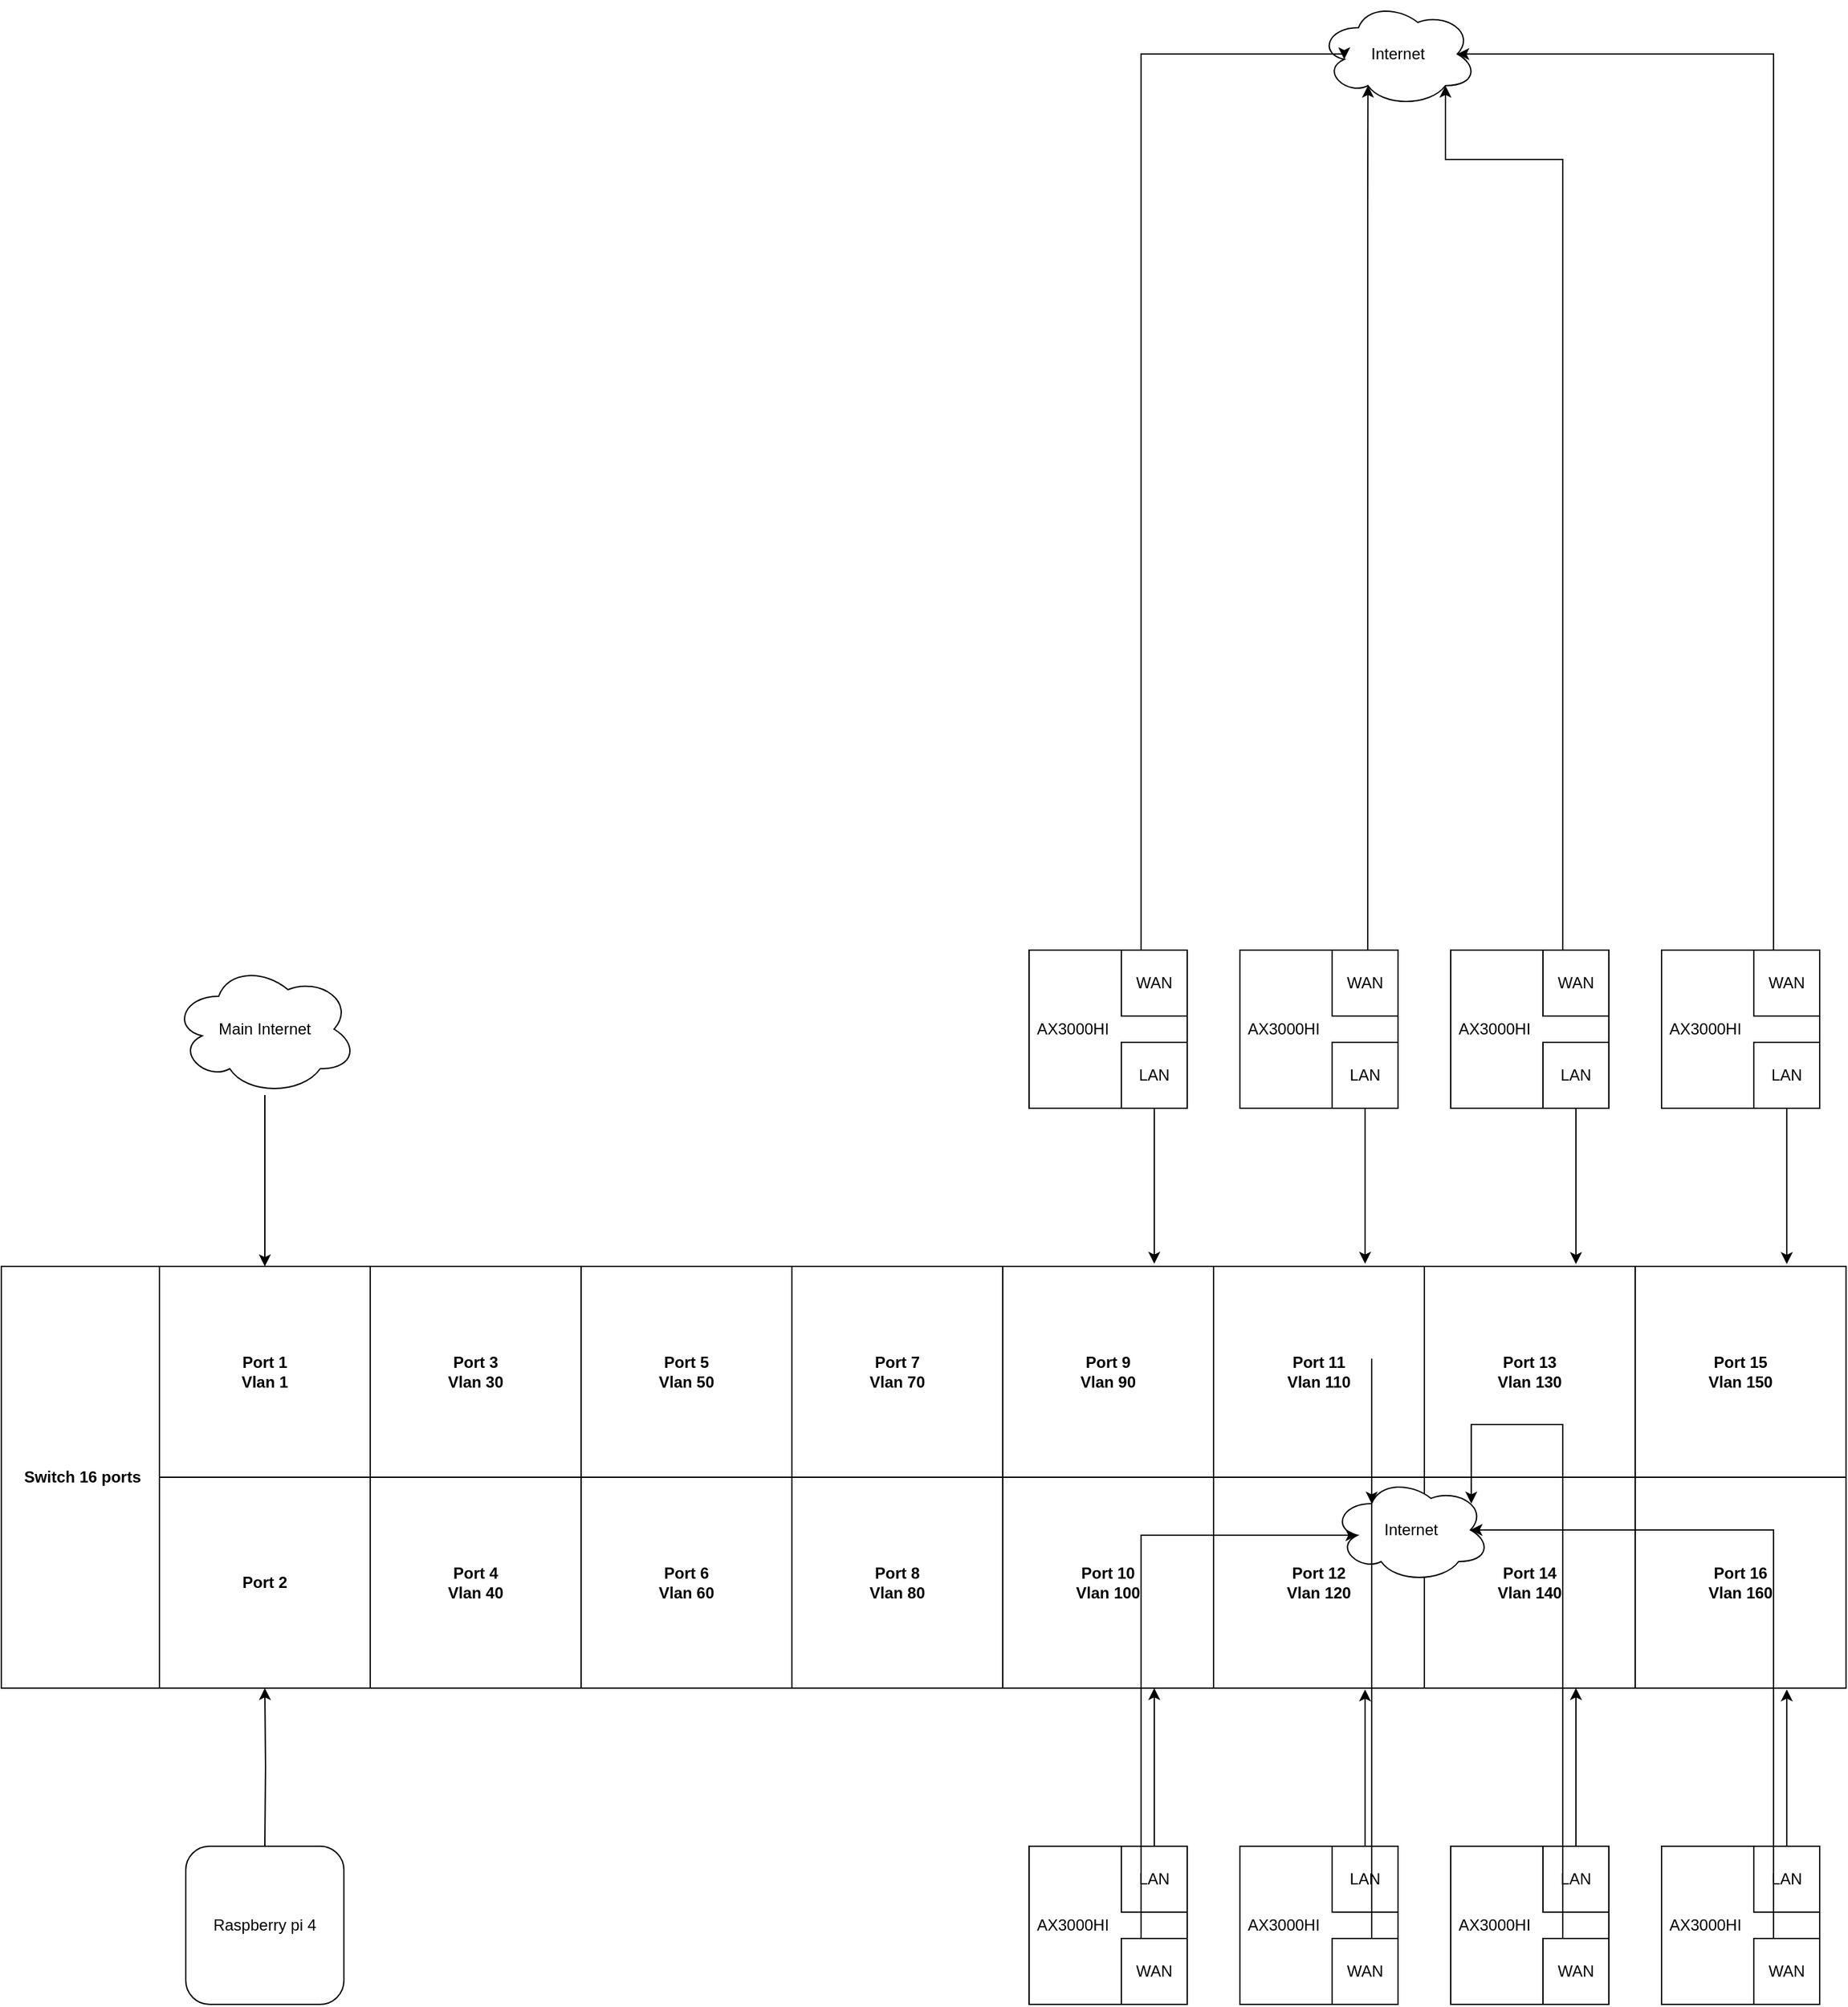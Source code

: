 <mxfile version="24.7.17">
  <diagram name="Page-1" id="Pustb5GKsU62MvkAhm4x">
    <mxGraphModel dx="2587" dy="2399" grid="1" gridSize="10" guides="1" tooltips="1" connect="1" arrows="1" fold="1" page="1" pageScale="1" pageWidth="827" pageHeight="1169" math="0" shadow="0">
      <root>
        <mxCell id="0" />
        <mxCell id="1" parent="0" />
        <mxCell id="XB9vf3TUTmff6KcdeBLE-42" value="&lt;div&gt;Port 2&lt;/div&gt;" style="whiteSpace=wrap;html=1;aspect=fixed;fontStyle=1" vertex="1" parent="1">
          <mxGeometry x="250" y="520" width="160" height="160" as="geometry" />
        </mxCell>
        <mxCell id="XB9vf3TUTmff6KcdeBLE-43" value="&lt;div&gt;Port 4&lt;/div&gt;&lt;div&gt;Vlan 40&lt;br&gt;&lt;/div&gt;" style="whiteSpace=wrap;html=1;aspect=fixed;fontStyle=1" vertex="1" parent="1">
          <mxGeometry x="410" y="520" width="160" height="160" as="geometry" />
        </mxCell>
        <mxCell id="XB9vf3TUTmff6KcdeBLE-44" value="&lt;div&gt;Port 6&lt;/div&gt;&lt;div&gt;Vlan 60&lt;br&gt;&lt;/div&gt;" style="whiteSpace=wrap;html=1;aspect=fixed;fontStyle=1" vertex="1" parent="1">
          <mxGeometry x="570" y="520" width="160" height="160" as="geometry" />
        </mxCell>
        <mxCell id="XB9vf3TUTmff6KcdeBLE-45" value="&lt;div&gt;Port 8&lt;/div&gt;&lt;div&gt;Vlan 80&lt;br&gt;&lt;/div&gt;" style="whiteSpace=wrap;html=1;aspect=fixed;fontStyle=1" vertex="1" parent="1">
          <mxGeometry x="730" y="520" width="160" height="160" as="geometry" />
        </mxCell>
        <mxCell id="XB9vf3TUTmff6KcdeBLE-46" value="&lt;div&gt;Port 10&lt;/div&gt;&lt;div&gt;Vlan 100&lt;br&gt;&lt;/div&gt;" style="whiteSpace=wrap;html=1;aspect=fixed;fontStyle=1" vertex="1" parent="1">
          <mxGeometry x="890" y="520" width="160" height="160" as="geometry" />
        </mxCell>
        <mxCell id="XB9vf3TUTmff6KcdeBLE-47" value="&lt;div&gt;Port 12&lt;/div&gt;&lt;div&gt;Vlan 120&lt;br&gt;&lt;/div&gt;" style="whiteSpace=wrap;html=1;aspect=fixed;fontStyle=1" vertex="1" parent="1">
          <mxGeometry x="1050" y="520" width="160" height="160" as="geometry" />
        </mxCell>
        <mxCell id="XB9vf3TUTmff6KcdeBLE-48" value="&lt;div&gt;Port 14&lt;/div&gt;&lt;div&gt;Vlan 140&lt;br&gt;&lt;/div&gt;" style="whiteSpace=wrap;html=1;aspect=fixed;fontStyle=1" vertex="1" parent="1">
          <mxGeometry x="1210" y="520" width="160" height="160" as="geometry" />
        </mxCell>
        <mxCell id="XB9vf3TUTmff6KcdeBLE-49" value="&lt;div&gt;Port 16&lt;/div&gt;&lt;div&gt;Vlan 160&lt;br&gt;&lt;/div&gt;" style="whiteSpace=wrap;html=1;aspect=fixed;fontStyle=1" vertex="1" parent="1">
          <mxGeometry x="1370" y="520" width="160" height="160" as="geometry" />
        </mxCell>
        <mxCell id="XB9vf3TUTmff6KcdeBLE-50" value="Port 1&lt;br&gt;Vlan 1" style="whiteSpace=wrap;html=1;aspect=fixed;fontStyle=1" vertex="1" parent="1">
          <mxGeometry x="250" y="360" width="160" height="160" as="geometry" />
        </mxCell>
        <mxCell id="XB9vf3TUTmff6KcdeBLE-51" value="&lt;div&gt;Port 3&lt;/div&gt;&lt;div&gt;Vlan 30&lt;br&gt;&lt;/div&gt;" style="whiteSpace=wrap;html=1;aspect=fixed;fontStyle=1" vertex="1" parent="1">
          <mxGeometry x="410" y="360" width="160" height="160" as="geometry" />
        </mxCell>
        <mxCell id="XB9vf3TUTmff6KcdeBLE-52" value="&lt;div&gt;Port 5&lt;/div&gt;&lt;div&gt;Vlan 50&lt;br&gt;&lt;/div&gt;" style="whiteSpace=wrap;html=1;aspect=fixed;fontStyle=1" vertex="1" parent="1">
          <mxGeometry x="570" y="360" width="160" height="160" as="geometry" />
        </mxCell>
        <mxCell id="XB9vf3TUTmff6KcdeBLE-53" value="&lt;div&gt;Port 7&lt;/div&gt;&lt;div&gt;Vlan 70&lt;br&gt;&lt;/div&gt;" style="whiteSpace=wrap;html=1;aspect=fixed;fontStyle=1" vertex="1" parent="1">
          <mxGeometry x="730" y="360" width="160" height="160" as="geometry" />
        </mxCell>
        <mxCell id="XB9vf3TUTmff6KcdeBLE-54" value="&lt;div&gt;Port 9&lt;/div&gt;&lt;div&gt;Vlan 90&lt;br&gt;&lt;/div&gt;" style="whiteSpace=wrap;html=1;aspect=fixed;fontStyle=1" vertex="1" parent="1">
          <mxGeometry x="890" y="360" width="160" height="160" as="geometry" />
        </mxCell>
        <mxCell id="XB9vf3TUTmff6KcdeBLE-55" value="&lt;div&gt;Port 11&lt;/div&gt;&lt;div&gt;Vlan 110&lt;br&gt;&lt;/div&gt;" style="whiteSpace=wrap;html=1;aspect=fixed;fontStyle=1" vertex="1" parent="1">
          <mxGeometry x="1050" y="360" width="160" height="160" as="geometry" />
        </mxCell>
        <mxCell id="XB9vf3TUTmff6KcdeBLE-56" value="&lt;div&gt;Port 13&lt;/div&gt;&lt;div&gt;Vlan 130&lt;br&gt;&lt;/div&gt;" style="whiteSpace=wrap;html=1;aspect=fixed;fontStyle=1" vertex="1" parent="1">
          <mxGeometry x="1210" y="360" width="160" height="160" as="geometry" />
        </mxCell>
        <mxCell id="XB9vf3TUTmff6KcdeBLE-57" value="&lt;div&gt;Port 15&lt;/div&gt;&lt;div&gt;Vlan 150&lt;br&gt;&lt;/div&gt;" style="whiteSpace=wrap;html=1;aspect=fixed;fontStyle=1" vertex="1" parent="1">
          <mxGeometry x="1370" y="360" width="160" height="160" as="geometry" />
        </mxCell>
        <mxCell id="XB9vf3TUTmff6KcdeBLE-58" value="&amp;nbsp;Switch 16 ports" style="rounded=0;whiteSpace=wrap;html=1;fontStyle=1" vertex="1" parent="1">
          <mxGeometry x="130" y="360" width="120" height="320" as="geometry" />
        </mxCell>
        <mxCell id="XB9vf3TUTmff6KcdeBLE-60" style="edgeStyle=orthogonalEdgeStyle;rounded=0;orthogonalLoop=1;jettySize=auto;html=1;entryX=0.5;entryY=1;entryDx=0;entryDy=0;" edge="1" parent="1" target="XB9vf3TUTmff6KcdeBLE-42">
          <mxGeometry relative="1" as="geometry">
            <mxPoint x="330" y="800" as="sourcePoint" />
          </mxGeometry>
        </mxCell>
        <mxCell id="XB9vf3TUTmff6KcdeBLE-62" style="edgeStyle=orthogonalEdgeStyle;rounded=0;orthogonalLoop=1;jettySize=auto;html=1;" edge="1" parent="1" source="XB9vf3TUTmff6KcdeBLE-61" target="XB9vf3TUTmff6KcdeBLE-50">
          <mxGeometry relative="1" as="geometry" />
        </mxCell>
        <mxCell id="XB9vf3TUTmff6KcdeBLE-61" value="Main Internet" style="ellipse;shape=cloud;whiteSpace=wrap;html=1;" vertex="1" parent="1">
          <mxGeometry x="260" y="130" width="140" height="100" as="geometry" />
        </mxCell>
        <mxCell id="XB9vf3TUTmff6KcdeBLE-81" value="" style="group" vertex="1" connectable="0" parent="1">
          <mxGeometry x="1230" y="120" width="120" height="120" as="geometry" />
        </mxCell>
        <mxCell id="XB9vf3TUTmff6KcdeBLE-76" value="AX3000HI&amp;nbsp;&amp;nbsp;&amp;nbsp;&amp;nbsp;&amp;nbsp;&amp;nbsp;&amp;nbsp;&amp;nbsp;&amp;nbsp;&amp;nbsp;&amp;nbsp;&amp;nbsp;&amp;nbsp;&amp;nbsp;&amp;nbsp;&amp;nbsp; " style="rounded=0;whiteSpace=wrap;html=1;" vertex="1" parent="XB9vf3TUTmff6KcdeBLE-81">
          <mxGeometry width="120" height="120.0" as="geometry" />
        </mxCell>
        <mxCell id="XB9vf3TUTmff6KcdeBLE-77" value="WAN" style="whiteSpace=wrap;html=1;aspect=fixed;" vertex="1" parent="XB9vf3TUTmff6KcdeBLE-81">
          <mxGeometry x="70" width="50" height="50" as="geometry" />
        </mxCell>
        <mxCell id="XB9vf3TUTmff6KcdeBLE-79" value="LAN" style="whiteSpace=wrap;html=1;aspect=fixed;" vertex="1" parent="XB9vf3TUTmff6KcdeBLE-81">
          <mxGeometry x="70" y="70.005" width="50" height="50" as="geometry" />
        </mxCell>
        <mxCell id="XB9vf3TUTmff6KcdeBLE-82" value="" style="group" vertex="1" connectable="0" parent="1">
          <mxGeometry x="1390" y="120" width="120" height="120" as="geometry" />
        </mxCell>
        <mxCell id="XB9vf3TUTmff6KcdeBLE-83" value="AX3000HI&amp;nbsp;&amp;nbsp;&amp;nbsp;&amp;nbsp;&amp;nbsp;&amp;nbsp;&amp;nbsp;&amp;nbsp;&amp;nbsp;&amp;nbsp;&amp;nbsp;&amp;nbsp;&amp;nbsp;&amp;nbsp;&amp;nbsp;&amp;nbsp; " style="rounded=0;whiteSpace=wrap;html=1;" vertex="1" parent="XB9vf3TUTmff6KcdeBLE-82">
          <mxGeometry width="120" height="120.0" as="geometry" />
        </mxCell>
        <mxCell id="XB9vf3TUTmff6KcdeBLE-84" value="WAN" style="whiteSpace=wrap;html=1;aspect=fixed;" vertex="1" parent="XB9vf3TUTmff6KcdeBLE-82">
          <mxGeometry x="70" width="50" height="50" as="geometry" />
        </mxCell>
        <mxCell id="XB9vf3TUTmff6KcdeBLE-85" style="edgeStyle=orthogonalEdgeStyle;rounded=0;orthogonalLoop=1;jettySize=auto;html=1;entryX=0.719;entryY=0.011;entryDx=0;entryDy=0;entryPerimeter=0;" edge="1" parent="XB9vf3TUTmff6KcdeBLE-82" source="XB9vf3TUTmff6KcdeBLE-86">
          <mxGeometry relative="1" as="geometry" />
        </mxCell>
        <mxCell id="XB9vf3TUTmff6KcdeBLE-86" value="LAN" style="whiteSpace=wrap;html=1;aspect=fixed;" vertex="1" parent="XB9vf3TUTmff6KcdeBLE-82">
          <mxGeometry x="70" y="70.005" width="50" height="50" as="geometry" />
        </mxCell>
        <mxCell id="XB9vf3TUTmff6KcdeBLE-87" style="edgeStyle=orthogonalEdgeStyle;rounded=0;orthogonalLoop=1;jettySize=auto;html=1;entryX=0.719;entryY=-0.011;entryDx=0;entryDy=0;entryPerimeter=0;" edge="1" parent="1" source="XB9vf3TUTmff6KcdeBLE-86" target="XB9vf3TUTmff6KcdeBLE-57">
          <mxGeometry relative="1" as="geometry" />
        </mxCell>
        <mxCell id="XB9vf3TUTmff6KcdeBLE-80" style="edgeStyle=orthogonalEdgeStyle;rounded=0;orthogonalLoop=1;jettySize=auto;html=1;entryX=0.719;entryY=-0.011;entryDx=0;entryDy=0;entryPerimeter=0;" edge="1" parent="1" source="XB9vf3TUTmff6KcdeBLE-79" target="XB9vf3TUTmff6KcdeBLE-56">
          <mxGeometry relative="1" as="geometry">
            <mxPoint x="1325" y="350" as="targetPoint" />
          </mxGeometry>
        </mxCell>
        <mxCell id="XB9vf3TUTmff6KcdeBLE-88" value="" style="group" vertex="1" connectable="0" parent="1">
          <mxGeometry x="1230" y="800" width="120" height="120" as="geometry" />
        </mxCell>
        <mxCell id="XB9vf3TUTmff6KcdeBLE-89" value="AX3000HI&amp;nbsp;&amp;nbsp;&amp;nbsp;&amp;nbsp;&amp;nbsp;&amp;nbsp;&amp;nbsp;&amp;nbsp;&amp;nbsp;&amp;nbsp;&amp;nbsp;&amp;nbsp;&amp;nbsp;&amp;nbsp;&amp;nbsp;&amp;nbsp; " style="rounded=0;whiteSpace=wrap;html=1;" vertex="1" parent="XB9vf3TUTmff6KcdeBLE-88">
          <mxGeometry width="120" height="120.0" as="geometry" />
        </mxCell>
        <mxCell id="XB9vf3TUTmff6KcdeBLE-90" value="LAN" style="whiteSpace=wrap;html=1;aspect=fixed;" vertex="1" parent="XB9vf3TUTmff6KcdeBLE-88">
          <mxGeometry x="70" width="50" height="50" as="geometry" />
        </mxCell>
        <mxCell id="XB9vf3TUTmff6KcdeBLE-91" style="edgeStyle=orthogonalEdgeStyle;rounded=0;orthogonalLoop=1;jettySize=auto;html=1;entryX=0.719;entryY=0.011;entryDx=0;entryDy=0;entryPerimeter=0;" edge="1" parent="XB9vf3TUTmff6KcdeBLE-88" source="XB9vf3TUTmff6KcdeBLE-92">
          <mxGeometry relative="1" as="geometry" />
        </mxCell>
        <mxCell id="XB9vf3TUTmff6KcdeBLE-92" value="WAN" style="whiteSpace=wrap;html=1;aspect=fixed;" vertex="1" parent="XB9vf3TUTmff6KcdeBLE-88">
          <mxGeometry x="70" y="70.005" width="50" height="50" as="geometry" />
        </mxCell>
        <mxCell id="XB9vf3TUTmff6KcdeBLE-93" value="" style="group" vertex="1" connectable="0" parent="1">
          <mxGeometry x="1390" y="800" width="120" height="120" as="geometry" />
        </mxCell>
        <mxCell id="XB9vf3TUTmff6KcdeBLE-94" value="AX3000HI&amp;nbsp;&amp;nbsp;&amp;nbsp;&amp;nbsp;&amp;nbsp;&amp;nbsp;&amp;nbsp;&amp;nbsp;&amp;nbsp;&amp;nbsp;&amp;nbsp;&amp;nbsp;&amp;nbsp;&amp;nbsp;&amp;nbsp;&amp;nbsp; " style="rounded=0;whiteSpace=wrap;html=1;" vertex="1" parent="XB9vf3TUTmff6KcdeBLE-93">
          <mxGeometry width="120" height="120.0" as="geometry" />
        </mxCell>
        <mxCell id="XB9vf3TUTmff6KcdeBLE-95" value="LAN" style="whiteSpace=wrap;html=1;aspect=fixed;" vertex="1" parent="XB9vf3TUTmff6KcdeBLE-93">
          <mxGeometry x="70" width="50" height="50" as="geometry" />
        </mxCell>
        <mxCell id="XB9vf3TUTmff6KcdeBLE-96" style="edgeStyle=orthogonalEdgeStyle;rounded=0;orthogonalLoop=1;jettySize=auto;html=1;entryX=0.719;entryY=0.011;entryDx=0;entryDy=0;entryPerimeter=0;" edge="1" parent="XB9vf3TUTmff6KcdeBLE-93" source="XB9vf3TUTmff6KcdeBLE-97">
          <mxGeometry relative="1" as="geometry" />
        </mxCell>
        <mxCell id="XB9vf3TUTmff6KcdeBLE-97" value="WAN" style="whiteSpace=wrap;html=1;aspect=fixed;" vertex="1" parent="XB9vf3TUTmff6KcdeBLE-93">
          <mxGeometry x="70" y="70.005" width="50" height="50" as="geometry" />
        </mxCell>
        <mxCell id="XB9vf3TUTmff6KcdeBLE-98" style="edgeStyle=orthogonalEdgeStyle;rounded=0;orthogonalLoop=1;jettySize=auto;html=1;entryX=0.719;entryY=1;entryDx=0;entryDy=0;entryPerimeter=0;" edge="1" parent="1" source="XB9vf3TUTmff6KcdeBLE-90" target="XB9vf3TUTmff6KcdeBLE-48">
          <mxGeometry relative="1" as="geometry">
            <mxPoint x="1325" y="684" as="targetPoint" />
          </mxGeometry>
        </mxCell>
        <mxCell id="XB9vf3TUTmff6KcdeBLE-99" style="edgeStyle=orthogonalEdgeStyle;rounded=0;orthogonalLoop=1;jettySize=auto;html=1;entryX=0.719;entryY=1.006;entryDx=0;entryDy=0;entryPerimeter=0;" edge="1" parent="1" source="XB9vf3TUTmff6KcdeBLE-95" target="XB9vf3TUTmff6KcdeBLE-49">
          <mxGeometry relative="1" as="geometry" />
        </mxCell>
        <mxCell id="XB9vf3TUTmff6KcdeBLE-100" value="" style="group" vertex="1" connectable="0" parent="1">
          <mxGeometry x="910" y="120" width="120" height="120" as="geometry" />
        </mxCell>
        <mxCell id="XB9vf3TUTmff6KcdeBLE-101" value="AX3000HI&amp;nbsp;&amp;nbsp;&amp;nbsp;&amp;nbsp;&amp;nbsp;&amp;nbsp;&amp;nbsp;&amp;nbsp;&amp;nbsp;&amp;nbsp;&amp;nbsp;&amp;nbsp;&amp;nbsp;&amp;nbsp;&amp;nbsp;&amp;nbsp; " style="rounded=0;whiteSpace=wrap;html=1;" vertex="1" parent="XB9vf3TUTmff6KcdeBLE-100">
          <mxGeometry width="120" height="120.0" as="geometry" />
        </mxCell>
        <mxCell id="XB9vf3TUTmff6KcdeBLE-102" value="WAN" style="whiteSpace=wrap;html=1;aspect=fixed;" vertex="1" parent="XB9vf3TUTmff6KcdeBLE-100">
          <mxGeometry x="70" width="50" height="50" as="geometry" />
        </mxCell>
        <mxCell id="XB9vf3TUTmff6KcdeBLE-103" value="LAN" style="whiteSpace=wrap;html=1;aspect=fixed;" vertex="1" parent="XB9vf3TUTmff6KcdeBLE-100">
          <mxGeometry x="70" y="70.005" width="50" height="50" as="geometry" />
        </mxCell>
        <mxCell id="XB9vf3TUTmff6KcdeBLE-104" value="" style="group" vertex="1" connectable="0" parent="1">
          <mxGeometry x="1070" y="120" width="120" height="120" as="geometry" />
        </mxCell>
        <mxCell id="XB9vf3TUTmff6KcdeBLE-105" value="AX3000HI&amp;nbsp;&amp;nbsp;&amp;nbsp;&amp;nbsp;&amp;nbsp;&amp;nbsp;&amp;nbsp;&amp;nbsp;&amp;nbsp;&amp;nbsp;&amp;nbsp;&amp;nbsp;&amp;nbsp;&amp;nbsp;&amp;nbsp;&amp;nbsp; " style="rounded=0;whiteSpace=wrap;html=1;" vertex="1" parent="XB9vf3TUTmff6KcdeBLE-104">
          <mxGeometry width="120" height="120.0" as="geometry" />
        </mxCell>
        <mxCell id="XB9vf3TUTmff6KcdeBLE-106" value="WAN" style="whiteSpace=wrap;html=1;aspect=fixed;" vertex="1" parent="XB9vf3TUTmff6KcdeBLE-104">
          <mxGeometry x="70" width="50" height="50" as="geometry" />
        </mxCell>
        <mxCell id="XB9vf3TUTmff6KcdeBLE-107" style="edgeStyle=orthogonalEdgeStyle;rounded=0;orthogonalLoop=1;jettySize=auto;html=1;entryX=0.719;entryY=0.011;entryDx=0;entryDy=0;entryPerimeter=0;" edge="1" parent="XB9vf3TUTmff6KcdeBLE-104" source="XB9vf3TUTmff6KcdeBLE-108">
          <mxGeometry relative="1" as="geometry" />
        </mxCell>
        <mxCell id="XB9vf3TUTmff6KcdeBLE-108" value="LAN" style="whiteSpace=wrap;html=1;aspect=fixed;" vertex="1" parent="XB9vf3TUTmff6KcdeBLE-104">
          <mxGeometry x="70" y="70.005" width="50" height="50" as="geometry" />
        </mxCell>
        <mxCell id="XB9vf3TUTmff6KcdeBLE-109" style="edgeStyle=orthogonalEdgeStyle;rounded=0;orthogonalLoop=1;jettySize=auto;html=1;entryX=0.719;entryY=-0.011;entryDx=0;entryDy=0;entryPerimeter=0;" edge="1" parent="1" source="XB9vf3TUTmff6KcdeBLE-108">
          <mxGeometry relative="1" as="geometry">
            <mxPoint x="1165" y="358" as="targetPoint" />
          </mxGeometry>
        </mxCell>
        <mxCell id="XB9vf3TUTmff6KcdeBLE-110" style="edgeStyle=orthogonalEdgeStyle;rounded=0;orthogonalLoop=1;jettySize=auto;html=1;entryX=0.719;entryY=-0.011;entryDx=0;entryDy=0;entryPerimeter=0;" edge="1" parent="1" source="XB9vf3TUTmff6KcdeBLE-103">
          <mxGeometry relative="1" as="geometry">
            <mxPoint x="1005" y="358" as="targetPoint" />
          </mxGeometry>
        </mxCell>
        <mxCell id="XB9vf3TUTmff6KcdeBLE-111" value="" style="group" vertex="1" connectable="0" parent="1">
          <mxGeometry x="910" y="800" width="120" height="120" as="geometry" />
        </mxCell>
        <mxCell id="XB9vf3TUTmff6KcdeBLE-112" value="AX3000HI&amp;nbsp;&amp;nbsp;&amp;nbsp;&amp;nbsp;&amp;nbsp;&amp;nbsp;&amp;nbsp;&amp;nbsp;&amp;nbsp;&amp;nbsp;&amp;nbsp;&amp;nbsp;&amp;nbsp;&amp;nbsp;&amp;nbsp;&amp;nbsp; " style="rounded=0;whiteSpace=wrap;html=1;" vertex="1" parent="XB9vf3TUTmff6KcdeBLE-111">
          <mxGeometry width="120" height="120.0" as="geometry" />
        </mxCell>
        <mxCell id="XB9vf3TUTmff6KcdeBLE-113" value="LAN" style="whiteSpace=wrap;html=1;aspect=fixed;" vertex="1" parent="XB9vf3TUTmff6KcdeBLE-111">
          <mxGeometry x="70" width="50" height="50" as="geometry" />
        </mxCell>
        <mxCell id="XB9vf3TUTmff6KcdeBLE-114" style="edgeStyle=orthogonalEdgeStyle;rounded=0;orthogonalLoop=1;jettySize=auto;html=1;entryX=0.719;entryY=0.011;entryDx=0;entryDy=0;entryPerimeter=0;" edge="1" parent="XB9vf3TUTmff6KcdeBLE-111" source="XB9vf3TUTmff6KcdeBLE-115">
          <mxGeometry relative="1" as="geometry" />
        </mxCell>
        <mxCell id="XB9vf3TUTmff6KcdeBLE-115" value="WAN" style="whiteSpace=wrap;html=1;aspect=fixed;" vertex="1" parent="XB9vf3TUTmff6KcdeBLE-111">
          <mxGeometry x="70" y="70.005" width="50" height="50" as="geometry" />
        </mxCell>
        <mxCell id="XB9vf3TUTmff6KcdeBLE-116" value="" style="group" vertex="1" connectable="0" parent="1">
          <mxGeometry x="1070" y="800" width="120" height="120" as="geometry" />
        </mxCell>
        <mxCell id="XB9vf3TUTmff6KcdeBLE-117" value="AX3000HI&amp;nbsp;&amp;nbsp;&amp;nbsp;&amp;nbsp;&amp;nbsp;&amp;nbsp;&amp;nbsp;&amp;nbsp;&amp;nbsp;&amp;nbsp;&amp;nbsp;&amp;nbsp;&amp;nbsp;&amp;nbsp;&amp;nbsp;&amp;nbsp; " style="rounded=0;whiteSpace=wrap;html=1;" vertex="1" parent="XB9vf3TUTmff6KcdeBLE-116">
          <mxGeometry width="120" height="120.0" as="geometry" />
        </mxCell>
        <mxCell id="XB9vf3TUTmff6KcdeBLE-118" value="LAN" style="whiteSpace=wrap;html=1;aspect=fixed;" vertex="1" parent="XB9vf3TUTmff6KcdeBLE-116">
          <mxGeometry x="70" width="50" height="50" as="geometry" />
        </mxCell>
        <mxCell id="XB9vf3TUTmff6KcdeBLE-119" style="edgeStyle=orthogonalEdgeStyle;rounded=0;orthogonalLoop=1;jettySize=auto;html=1;entryX=0.719;entryY=0.011;entryDx=0;entryDy=0;entryPerimeter=0;" edge="1" parent="XB9vf3TUTmff6KcdeBLE-116" source="XB9vf3TUTmff6KcdeBLE-120">
          <mxGeometry relative="1" as="geometry" />
        </mxCell>
        <mxCell id="XB9vf3TUTmff6KcdeBLE-120" value="WAN" style="whiteSpace=wrap;html=1;aspect=fixed;" vertex="1" parent="XB9vf3TUTmff6KcdeBLE-116">
          <mxGeometry x="70" y="70.005" width="50" height="50" as="geometry" />
        </mxCell>
        <mxCell id="XB9vf3TUTmff6KcdeBLE-121" style="edgeStyle=orthogonalEdgeStyle;rounded=0;orthogonalLoop=1;jettySize=auto;html=1;entryX=0.719;entryY=1;entryDx=0;entryDy=0;entryPerimeter=0;" edge="1" parent="1" source="XB9vf3TUTmff6KcdeBLE-113">
          <mxGeometry relative="1" as="geometry">
            <mxPoint x="1005" y="680" as="targetPoint" />
          </mxGeometry>
        </mxCell>
        <mxCell id="XB9vf3TUTmff6KcdeBLE-122" style="edgeStyle=orthogonalEdgeStyle;rounded=0;orthogonalLoop=1;jettySize=auto;html=1;entryX=0.719;entryY=1.006;entryDx=0;entryDy=0;entryPerimeter=0;" edge="1" parent="1" source="XB9vf3TUTmff6KcdeBLE-118">
          <mxGeometry relative="1" as="geometry">
            <mxPoint x="1165" y="681" as="targetPoint" />
          </mxGeometry>
        </mxCell>
        <mxCell id="XB9vf3TUTmff6KcdeBLE-124" value="Raspberry pi 4" style="rounded=1;whiteSpace=wrap;html=1;" vertex="1" parent="1">
          <mxGeometry x="270" y="800" width="120" height="120" as="geometry" />
        </mxCell>
        <mxCell id="XB9vf3TUTmff6KcdeBLE-125" value="Internet" style="ellipse;shape=cloud;whiteSpace=wrap;html=1;" vertex="1" parent="1">
          <mxGeometry x="1130" y="-600" width="120" height="80" as="geometry" />
        </mxCell>
        <mxCell id="XB9vf3TUTmff6KcdeBLE-128" style="edgeStyle=orthogonalEdgeStyle;rounded=0;orthogonalLoop=1;jettySize=auto;html=1;entryX=0.16;entryY=0.55;entryDx=0;entryDy=0;entryPerimeter=0;" edge="1" parent="1" source="XB9vf3TUTmff6KcdeBLE-102" target="XB9vf3TUTmff6KcdeBLE-125">
          <mxGeometry relative="1" as="geometry">
            <Array as="points">
              <mxPoint x="995" y="-560" />
              <mxPoint x="1149" y="-560" />
            </Array>
          </mxGeometry>
        </mxCell>
        <mxCell id="XB9vf3TUTmff6KcdeBLE-129" style="edgeStyle=orthogonalEdgeStyle;rounded=0;orthogonalLoop=1;jettySize=auto;html=1;entryX=0.31;entryY=0.8;entryDx=0;entryDy=0;entryPerimeter=0;" edge="1" parent="1" source="XB9vf3TUTmff6KcdeBLE-106" target="XB9vf3TUTmff6KcdeBLE-125">
          <mxGeometry relative="1" as="geometry">
            <Array as="points">
              <mxPoint x="1167" y="-440" />
              <mxPoint x="1167" y="-440" />
            </Array>
          </mxGeometry>
        </mxCell>
        <mxCell id="XB9vf3TUTmff6KcdeBLE-130" style="edgeStyle=orthogonalEdgeStyle;rounded=0;orthogonalLoop=1;jettySize=auto;html=1;entryX=0.8;entryY=0.8;entryDx=0;entryDy=0;entryPerimeter=0;" edge="1" parent="1" source="XB9vf3TUTmff6KcdeBLE-77" target="XB9vf3TUTmff6KcdeBLE-125">
          <mxGeometry relative="1" as="geometry">
            <Array as="points">
              <mxPoint x="1315" y="-480" />
              <mxPoint x="1226" y="-480" />
            </Array>
          </mxGeometry>
        </mxCell>
        <mxCell id="XB9vf3TUTmff6KcdeBLE-131" style="edgeStyle=orthogonalEdgeStyle;rounded=0;orthogonalLoop=1;jettySize=auto;html=1;entryX=0.875;entryY=0.5;entryDx=0;entryDy=0;entryPerimeter=0;" edge="1" parent="1" source="XB9vf3TUTmff6KcdeBLE-84" target="XB9vf3TUTmff6KcdeBLE-125">
          <mxGeometry relative="1" as="geometry">
            <Array as="points">
              <mxPoint x="1475" y="-560" />
            </Array>
          </mxGeometry>
        </mxCell>
        <mxCell id="XB9vf3TUTmff6KcdeBLE-132" value="Internet" style="ellipse;shape=cloud;whiteSpace=wrap;html=1;" vertex="1" parent="1">
          <mxGeometry x="1140" y="520" width="120" height="80" as="geometry" />
        </mxCell>
        <mxCell id="XB9vf3TUTmff6KcdeBLE-133" style="edgeStyle=orthogonalEdgeStyle;rounded=0;orthogonalLoop=1;jettySize=auto;html=1;entryX=0.16;entryY=0.55;entryDx=0;entryDy=0;entryPerimeter=0;" edge="1" parent="1" source="XB9vf3TUTmff6KcdeBLE-115" target="XB9vf3TUTmff6KcdeBLE-132">
          <mxGeometry relative="1" as="geometry">
            <Array as="points">
              <mxPoint x="995" y="564" />
            </Array>
          </mxGeometry>
        </mxCell>
        <mxCell id="XB9vf3TUTmff6KcdeBLE-134" style="edgeStyle=orthogonalEdgeStyle;rounded=0;orthogonalLoop=1;jettySize=auto;html=1;entryX=0.25;entryY=0.25;entryDx=0;entryDy=0;entryPerimeter=0;" edge="1" parent="1" source="XB9vf3TUTmff6KcdeBLE-120" target="XB9vf3TUTmff6KcdeBLE-132">
          <mxGeometry relative="1" as="geometry">
            <Array as="points">
              <mxPoint x="1170" y="430" />
              <mxPoint x="1170" y="430" />
            </Array>
          </mxGeometry>
        </mxCell>
        <mxCell id="XB9vf3TUTmff6KcdeBLE-135" style="edgeStyle=orthogonalEdgeStyle;rounded=0;orthogonalLoop=1;jettySize=auto;html=1;entryX=0.88;entryY=0.25;entryDx=0;entryDy=0;entryPerimeter=0;" edge="1" parent="1" source="XB9vf3TUTmff6KcdeBLE-92" target="XB9vf3TUTmff6KcdeBLE-132">
          <mxGeometry relative="1" as="geometry">
            <Array as="points">
              <mxPoint x="1315" y="480" />
              <mxPoint x="1246" y="480" />
            </Array>
          </mxGeometry>
        </mxCell>
        <mxCell id="XB9vf3TUTmff6KcdeBLE-136" style="edgeStyle=orthogonalEdgeStyle;rounded=0;orthogonalLoop=1;jettySize=auto;html=1;entryX=0.875;entryY=0.5;entryDx=0;entryDy=0;entryPerimeter=0;" edge="1" parent="1" source="XB9vf3TUTmff6KcdeBLE-97" target="XB9vf3TUTmff6KcdeBLE-132">
          <mxGeometry relative="1" as="geometry">
            <Array as="points">
              <mxPoint x="1475" y="560" />
            </Array>
          </mxGeometry>
        </mxCell>
      </root>
    </mxGraphModel>
  </diagram>
</mxfile>
